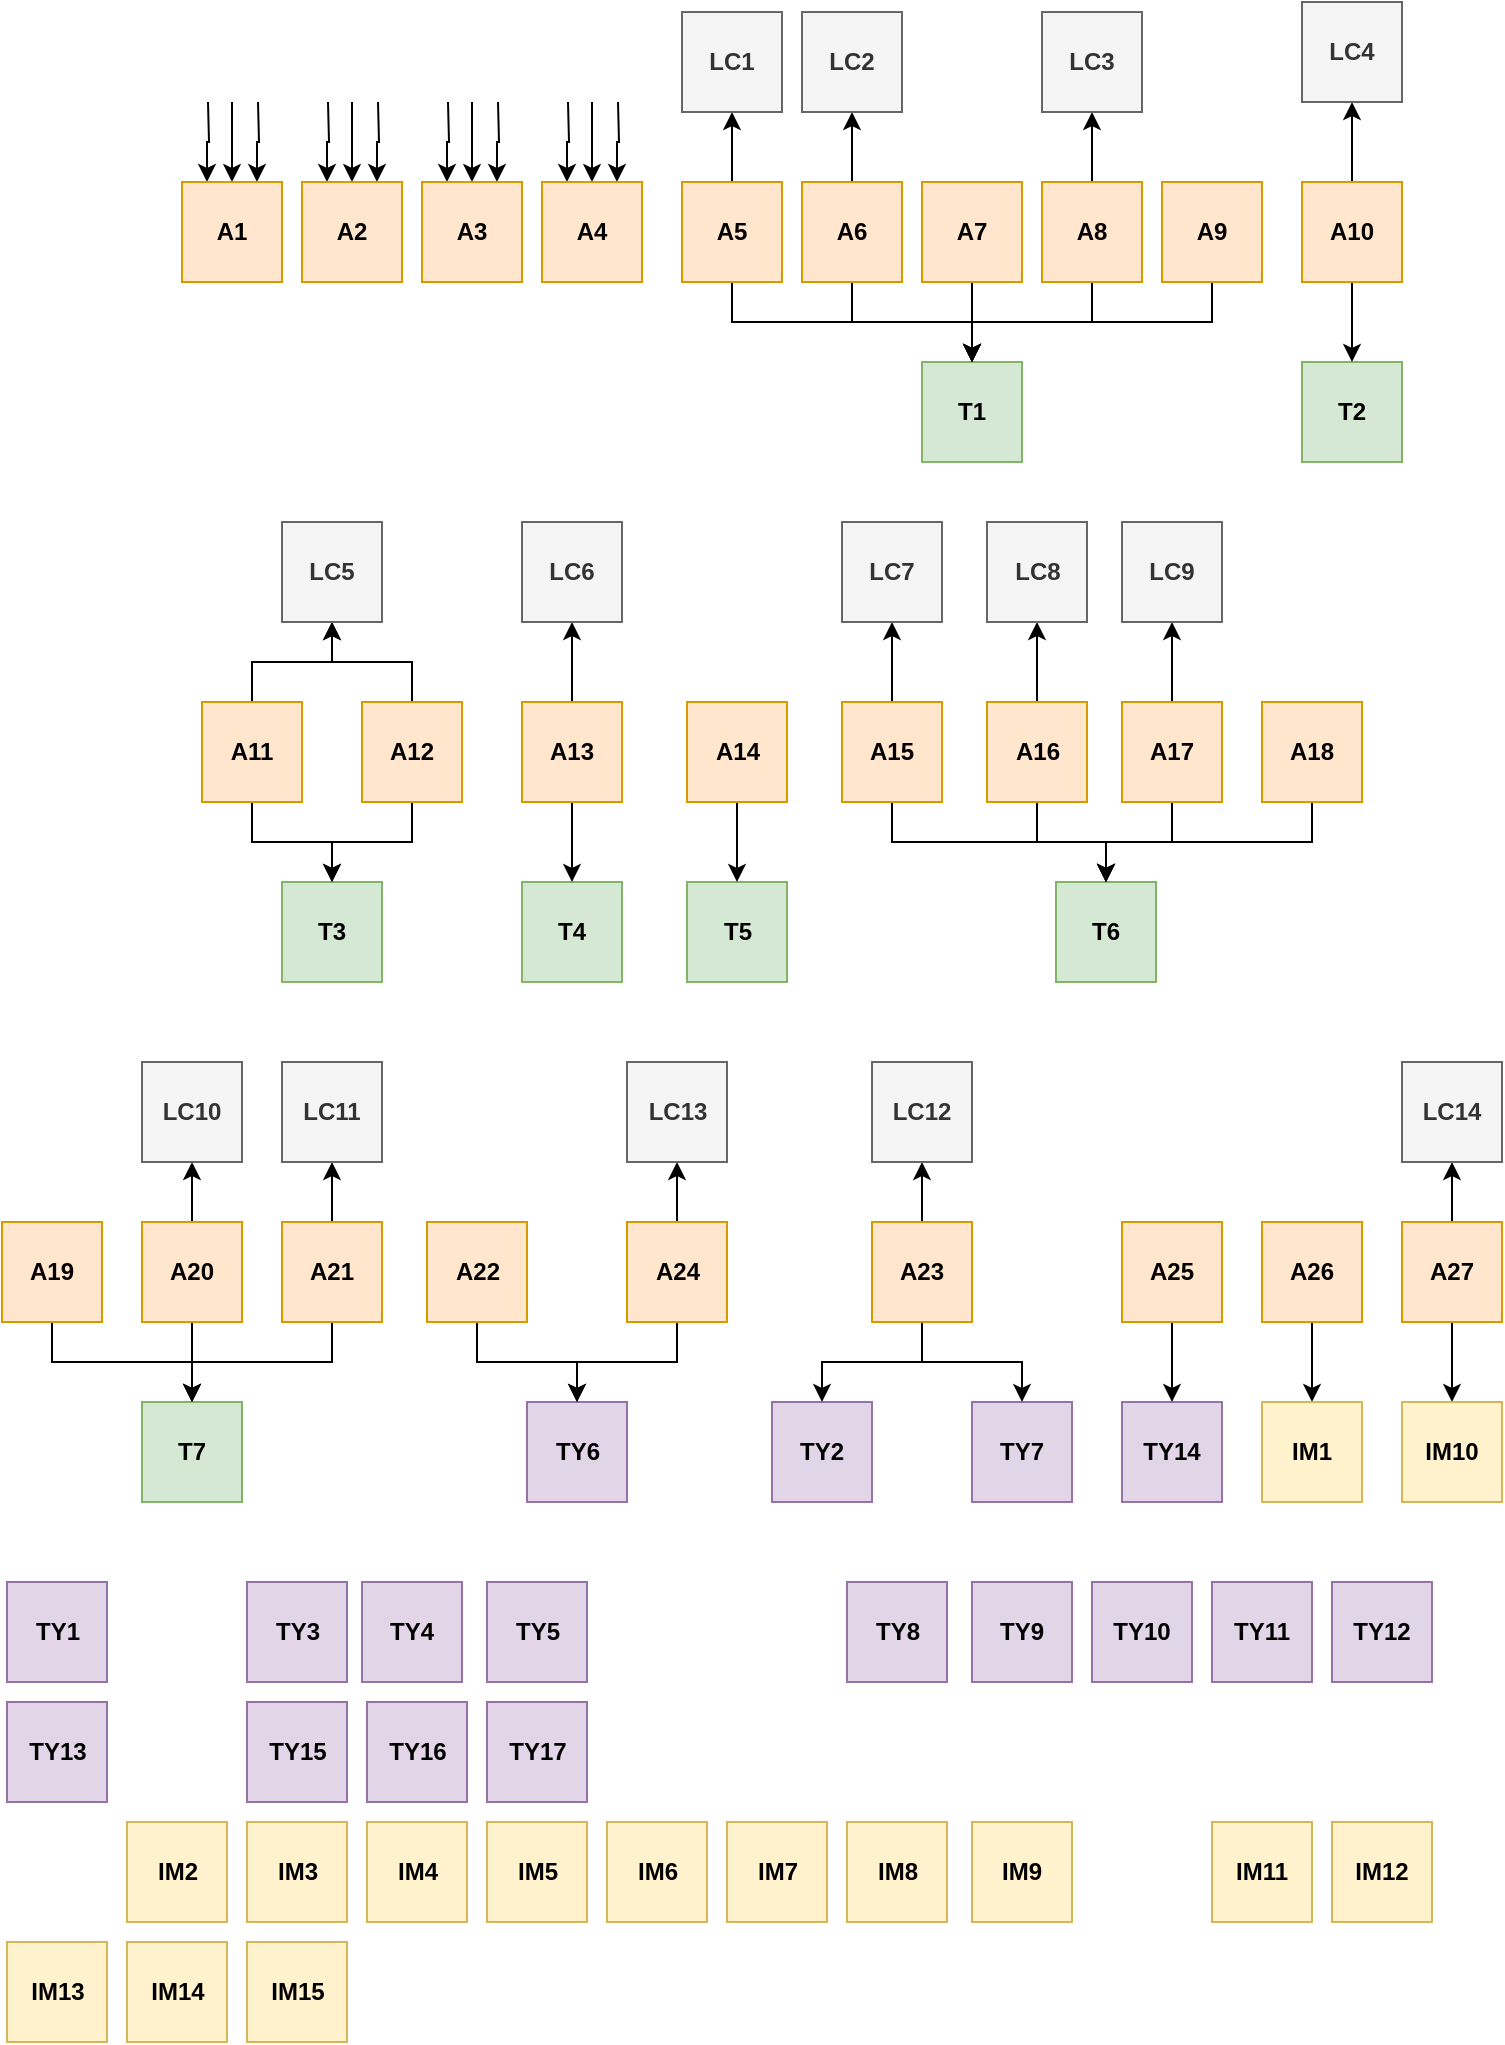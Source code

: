 <mxfile version="20.5.0" type="device"><diagram id="5urPLMQb_V5D_lJRH4lH" name="Page-1"><mxGraphModel dx="1360" dy="777" grid="1" gridSize="10" guides="1" tooltips="1" connect="1" arrows="1" fold="1" page="1" pageScale="1" pageWidth="850" pageHeight="1100" math="0" shadow="0"><root><mxCell id="0"/><mxCell id="1" parent="0"/><mxCell id="iH-Qjy_dWgZsUewNH3ee-1" value="&lt;b&gt;TY13&lt;/b&gt;" style="whiteSpace=wrap;html=1;aspect=fixed;fillColor=#e1d5e7;strokeColor=#9673a6;" parent="1" vertex="1"><mxGeometry x="32.5" y="860" width="50" height="50" as="geometry"/></mxCell><mxCell id="iH-Qjy_dWgZsUewNH3ee-2" value="&lt;b&gt;TY12&lt;/b&gt;" style="whiteSpace=wrap;html=1;aspect=fixed;fillColor=#e1d5e7;strokeColor=#9673a6;" parent="1" vertex="1"><mxGeometry x="695" y="800" width="50" height="50" as="geometry"/></mxCell><mxCell id="iH-Qjy_dWgZsUewNH3ee-3" value="&lt;b&gt;TY11&lt;/b&gt;" style="whiteSpace=wrap;html=1;aspect=fixed;fillColor=#e1d5e7;strokeColor=#9673a6;" parent="1" vertex="1"><mxGeometry x="635" y="800" width="50" height="50" as="geometry"/></mxCell><mxCell id="iH-Qjy_dWgZsUewNH3ee-4" value="&lt;b&gt;TY10&lt;/b&gt;" style="whiteSpace=wrap;html=1;aspect=fixed;fillColor=#e1d5e7;strokeColor=#9673a6;" parent="1" vertex="1"><mxGeometry x="575" y="800" width="50" height="50" as="geometry"/></mxCell><mxCell id="iH-Qjy_dWgZsUewNH3ee-5" value="&lt;b&gt;TY9&lt;/b&gt;" style="whiteSpace=wrap;html=1;aspect=fixed;fillColor=#e1d5e7;strokeColor=#9673a6;" parent="1" vertex="1"><mxGeometry x="515" y="800" width="50" height="50" as="geometry"/></mxCell><mxCell id="iH-Qjy_dWgZsUewNH3ee-6" value="&lt;b&gt;TY8&lt;/b&gt;" style="whiteSpace=wrap;html=1;aspect=fixed;fillColor=#e1d5e7;strokeColor=#9673a6;" parent="1" vertex="1"><mxGeometry x="452.5" y="800" width="50" height="50" as="geometry"/></mxCell><mxCell id="iH-Qjy_dWgZsUewNH3ee-7" value="&lt;b&gt;TY7&lt;/b&gt;" style="whiteSpace=wrap;html=1;aspect=fixed;fillColor=#e1d5e7;strokeColor=#9673a6;" parent="1" vertex="1"><mxGeometry x="515" y="710" width="50" height="50" as="geometry"/></mxCell><mxCell id="iH-Qjy_dWgZsUewNH3ee-8" value="&lt;b&gt;TY6&lt;/b&gt;" style="whiteSpace=wrap;html=1;aspect=fixed;fillColor=#e1d5e7;strokeColor=#9673a6;" parent="1" vertex="1"><mxGeometry x="292.5" y="710" width="50" height="50" as="geometry"/></mxCell><mxCell id="iH-Qjy_dWgZsUewNH3ee-9" value="&lt;b&gt;TY5&lt;/b&gt;" style="whiteSpace=wrap;html=1;aspect=fixed;fillColor=#e1d5e7;strokeColor=#9673a6;" parent="1" vertex="1"><mxGeometry x="272.5" y="800" width="50" height="50" as="geometry"/></mxCell><mxCell id="iH-Qjy_dWgZsUewNH3ee-10" value="&lt;b&gt;TY4&lt;/b&gt;" style="whiteSpace=wrap;html=1;aspect=fixed;fillColor=#e1d5e7;strokeColor=#9673a6;" parent="1" vertex="1"><mxGeometry x="210" y="800" width="50" height="50" as="geometry"/></mxCell><mxCell id="iH-Qjy_dWgZsUewNH3ee-11" value="&lt;b&gt;TY3&lt;/b&gt;" style="whiteSpace=wrap;html=1;aspect=fixed;fillColor=#e1d5e7;strokeColor=#9673a6;" parent="1" vertex="1"><mxGeometry x="152.5" y="800" width="50" height="50" as="geometry"/></mxCell><mxCell id="iH-Qjy_dWgZsUewNH3ee-12" value="&lt;b&gt;TY2&lt;/b&gt;" style="whiteSpace=wrap;html=1;aspect=fixed;fillColor=#e1d5e7;strokeColor=#9673a6;" parent="1" vertex="1"><mxGeometry x="415" y="710" width="50" height="50" as="geometry"/></mxCell><mxCell id="iH-Qjy_dWgZsUewNH3ee-13" value="&lt;b&gt;TY1&lt;/b&gt;" style="whiteSpace=wrap;html=1;aspect=fixed;fillColor=#e1d5e7;strokeColor=#9673a6;" parent="1" vertex="1"><mxGeometry x="32.5" y="800" width="50" height="50" as="geometry"/></mxCell><mxCell id="ObGAdsP4N7KiZt7P1WI1-11" value="&lt;b&gt;TY17&lt;/b&gt;" style="whiteSpace=wrap;html=1;aspect=fixed;fillColor=#e1d5e7;strokeColor=#9673a6;" vertex="1" parent="1"><mxGeometry x="272.5" y="860" width="50" height="50" as="geometry"/></mxCell><mxCell id="ObGAdsP4N7KiZt7P1WI1-12" value="&lt;b&gt;TY16&lt;/b&gt;" style="whiteSpace=wrap;html=1;aspect=fixed;fillColor=#e1d5e7;strokeColor=#9673a6;" vertex="1" parent="1"><mxGeometry x="212.5" y="860" width="50" height="50" as="geometry"/></mxCell><mxCell id="ObGAdsP4N7KiZt7P1WI1-13" value="&lt;b&gt;TY15&lt;/b&gt;" style="whiteSpace=wrap;html=1;aspect=fixed;fillColor=#e1d5e7;strokeColor=#9673a6;" vertex="1" parent="1"><mxGeometry x="152.5" y="860" width="50" height="50" as="geometry"/></mxCell><mxCell id="ObGAdsP4N7KiZt7P1WI1-14" value="&lt;b&gt;TY14&lt;/b&gt;" style="whiteSpace=wrap;html=1;aspect=fixed;fillColor=#e1d5e7;strokeColor=#9673a6;" vertex="1" parent="1"><mxGeometry x="590" y="710" width="50" height="50" as="geometry"/></mxCell><mxCell id="ObGAdsP4N7KiZt7P1WI1-15" value="T1" style="rounded=0;whiteSpace=wrap;html=1;fontStyle=1;fillColor=#d5e8d4;strokeColor=#82b366;" vertex="1" parent="1"><mxGeometry x="490" y="190" width="50" height="50" as="geometry"/></mxCell><mxCell id="ObGAdsP4N7KiZt7P1WI1-16" value="T2" style="rounded=0;whiteSpace=wrap;html=1;fontStyle=1;fillColor=#d5e8d4;strokeColor=#82b366;" vertex="1" parent="1"><mxGeometry x="680" y="190" width="50" height="50" as="geometry"/></mxCell><mxCell id="ObGAdsP4N7KiZt7P1WI1-17" value="T3" style="rounded=0;whiteSpace=wrap;html=1;fontStyle=1;fillColor=#d5e8d4;strokeColor=#82b366;" vertex="1" parent="1"><mxGeometry x="170" y="450" width="50" height="50" as="geometry"/></mxCell><mxCell id="ObGAdsP4N7KiZt7P1WI1-18" value="T4" style="rounded=0;whiteSpace=wrap;html=1;fontStyle=1;fillColor=#d5e8d4;strokeColor=#82b366;" vertex="1" parent="1"><mxGeometry x="290" y="450" width="50" height="50" as="geometry"/></mxCell><mxCell id="ObGAdsP4N7KiZt7P1WI1-19" value="T5" style="rounded=0;whiteSpace=wrap;html=1;fontStyle=1;fillColor=#d5e8d4;strokeColor=#82b366;" vertex="1" parent="1"><mxGeometry x="372.5" y="450" width="50" height="50" as="geometry"/></mxCell><mxCell id="ObGAdsP4N7KiZt7P1WI1-20" value="T7" style="rounded=0;whiteSpace=wrap;html=1;fontStyle=1;fillColor=#d5e8d4;strokeColor=#82b366;" vertex="1" parent="1"><mxGeometry x="100" y="710" width="50" height="50" as="geometry"/></mxCell><mxCell id="ObGAdsP4N7KiZt7P1WI1-21" value="T6" style="rounded=0;whiteSpace=wrap;html=1;fontStyle=1;fillColor=#d5e8d4;strokeColor=#82b366;" vertex="1" parent="1"><mxGeometry x="557" y="450" width="50" height="50" as="geometry"/></mxCell><mxCell id="ObGAdsP4N7KiZt7P1WI1-84" style="edgeStyle=orthogonalEdgeStyle;rounded=0;orthogonalLoop=1;jettySize=auto;html=1;exitX=0.25;exitY=0;exitDx=0;exitDy=0;endArrow=none;endFill=0;startArrow=classic;startFill=1;" edge="1" parent="1" source="ObGAdsP4N7KiZt7P1WI1-22"><mxGeometry relative="1" as="geometry"><mxPoint x="133" y="60" as="targetPoint"/></mxGeometry></mxCell><mxCell id="ObGAdsP4N7KiZt7P1WI1-85" style="edgeStyle=orthogonalEdgeStyle;rounded=0;orthogonalLoop=1;jettySize=auto;html=1;exitX=0.5;exitY=0;exitDx=0;exitDy=0;endArrow=none;endFill=0;startArrow=classic;startFill=1;" edge="1" parent="1" source="ObGAdsP4N7KiZt7P1WI1-22"><mxGeometry relative="1" as="geometry"><mxPoint x="145" y="60" as="targetPoint"/></mxGeometry></mxCell><mxCell id="ObGAdsP4N7KiZt7P1WI1-86" style="edgeStyle=orthogonalEdgeStyle;rounded=0;orthogonalLoop=1;jettySize=auto;html=1;exitX=0.75;exitY=0;exitDx=0;exitDy=0;endArrow=none;endFill=0;startArrow=classic;startFill=1;" edge="1" parent="1" source="ObGAdsP4N7KiZt7P1WI1-22"><mxGeometry relative="1" as="geometry"><mxPoint x="158" y="60" as="targetPoint"/></mxGeometry></mxCell><mxCell id="ObGAdsP4N7KiZt7P1WI1-22" value="A1" style="rounded=0;whiteSpace=wrap;html=1;fontStyle=1;fillColor=#ffe6cc;strokeColor=#d79b00;" vertex="1" parent="1"><mxGeometry x="120" y="100" width="50" height="50" as="geometry"/></mxCell><mxCell id="ObGAdsP4N7KiZt7P1WI1-87" style="edgeStyle=orthogonalEdgeStyle;rounded=0;orthogonalLoop=1;jettySize=auto;html=1;exitX=0.25;exitY=0;exitDx=0;exitDy=0;startArrow=classic;startFill=1;endArrow=none;endFill=0;" edge="1" parent="1" source="ObGAdsP4N7KiZt7P1WI1-23"><mxGeometry relative="1" as="geometry"><mxPoint x="193" y="60" as="targetPoint"/></mxGeometry></mxCell><mxCell id="ObGAdsP4N7KiZt7P1WI1-88" style="edgeStyle=orthogonalEdgeStyle;rounded=0;orthogonalLoop=1;jettySize=auto;html=1;exitX=0.5;exitY=0;exitDx=0;exitDy=0;startArrow=classic;startFill=1;endArrow=none;endFill=0;" edge="1" parent="1" source="ObGAdsP4N7KiZt7P1WI1-23"><mxGeometry relative="1" as="geometry"><mxPoint x="205" y="60" as="targetPoint"/></mxGeometry></mxCell><mxCell id="ObGAdsP4N7KiZt7P1WI1-89" style="edgeStyle=orthogonalEdgeStyle;rounded=0;orthogonalLoop=1;jettySize=auto;html=1;exitX=0.75;exitY=0;exitDx=0;exitDy=0;startArrow=classic;startFill=1;endArrow=none;endFill=0;" edge="1" parent="1" source="ObGAdsP4N7KiZt7P1WI1-23"><mxGeometry relative="1" as="geometry"><mxPoint x="218" y="60" as="targetPoint"/></mxGeometry></mxCell><mxCell id="ObGAdsP4N7KiZt7P1WI1-23" value="A2" style="rounded=0;whiteSpace=wrap;html=1;fontStyle=1;fillColor=#ffe6cc;strokeColor=#d79b00;" vertex="1" parent="1"><mxGeometry x="180" y="100" width="50" height="50" as="geometry"/></mxCell><mxCell id="ObGAdsP4N7KiZt7P1WI1-90" style="edgeStyle=orthogonalEdgeStyle;rounded=0;orthogonalLoop=1;jettySize=auto;html=1;exitX=0.25;exitY=0;exitDx=0;exitDy=0;startArrow=classic;startFill=1;endArrow=none;endFill=0;" edge="1" parent="1" source="ObGAdsP4N7KiZt7P1WI1-24"><mxGeometry relative="1" as="geometry"><mxPoint x="253" y="60" as="targetPoint"/></mxGeometry></mxCell><mxCell id="ObGAdsP4N7KiZt7P1WI1-91" style="edgeStyle=orthogonalEdgeStyle;rounded=0;orthogonalLoop=1;jettySize=auto;html=1;exitX=0.5;exitY=0;exitDx=0;exitDy=0;startArrow=classic;startFill=1;endArrow=none;endFill=0;" edge="1" parent="1" source="ObGAdsP4N7KiZt7P1WI1-24"><mxGeometry relative="1" as="geometry"><mxPoint x="265" y="60" as="targetPoint"/></mxGeometry></mxCell><mxCell id="ObGAdsP4N7KiZt7P1WI1-92" style="edgeStyle=orthogonalEdgeStyle;rounded=0;orthogonalLoop=1;jettySize=auto;html=1;exitX=0.75;exitY=0;exitDx=0;exitDy=0;startArrow=classic;startFill=1;endArrow=none;endFill=0;" edge="1" parent="1" source="ObGAdsP4N7KiZt7P1WI1-24"><mxGeometry relative="1" as="geometry"><mxPoint x="278" y="60" as="targetPoint"/></mxGeometry></mxCell><mxCell id="ObGAdsP4N7KiZt7P1WI1-24" value="A3" style="rounded=0;whiteSpace=wrap;html=1;fontStyle=1;fillColor=#ffe6cc;strokeColor=#d79b00;" vertex="1" parent="1"><mxGeometry x="240" y="100" width="50" height="50" as="geometry"/></mxCell><mxCell id="ObGAdsP4N7KiZt7P1WI1-93" style="edgeStyle=orthogonalEdgeStyle;rounded=0;orthogonalLoop=1;jettySize=auto;html=1;exitX=0.25;exitY=0;exitDx=0;exitDy=0;startArrow=classic;startFill=1;endArrow=none;endFill=0;" edge="1" parent="1" source="ObGAdsP4N7KiZt7P1WI1-25"><mxGeometry relative="1" as="geometry"><mxPoint x="313" y="60" as="targetPoint"/></mxGeometry></mxCell><mxCell id="ObGAdsP4N7KiZt7P1WI1-94" style="edgeStyle=orthogonalEdgeStyle;rounded=0;orthogonalLoop=1;jettySize=auto;html=1;exitX=0.5;exitY=0;exitDx=0;exitDy=0;startArrow=classic;startFill=1;endArrow=none;endFill=0;" edge="1" parent="1" source="ObGAdsP4N7KiZt7P1WI1-25"><mxGeometry relative="1" as="geometry"><mxPoint x="325" y="60" as="targetPoint"/></mxGeometry></mxCell><mxCell id="ObGAdsP4N7KiZt7P1WI1-95" style="edgeStyle=orthogonalEdgeStyle;rounded=0;orthogonalLoop=1;jettySize=auto;html=1;exitX=0.75;exitY=0;exitDx=0;exitDy=0;startArrow=classic;startFill=1;endArrow=none;endFill=0;" edge="1" parent="1" source="ObGAdsP4N7KiZt7P1WI1-25"><mxGeometry relative="1" as="geometry"><mxPoint x="338" y="60" as="targetPoint"/></mxGeometry></mxCell><mxCell id="ObGAdsP4N7KiZt7P1WI1-25" value="A4" style="rounded=0;whiteSpace=wrap;html=1;fontStyle=1;fillColor=#ffe6cc;strokeColor=#d79b00;" vertex="1" parent="1"><mxGeometry x="300" y="100" width="50" height="50" as="geometry"/></mxCell><mxCell id="ObGAdsP4N7KiZt7P1WI1-96" style="edgeStyle=orthogonalEdgeStyle;rounded=0;orthogonalLoop=1;jettySize=auto;html=1;exitX=0.5;exitY=0;exitDx=0;exitDy=0;entryX=0.5;entryY=1;entryDx=0;entryDy=0;startArrow=none;startFill=0;endArrow=classic;endFill=1;" edge="1" parent="1" source="ObGAdsP4N7KiZt7P1WI1-26" target="ObGAdsP4N7KiZt7P1WI1-51"><mxGeometry relative="1" as="geometry"/></mxCell><mxCell id="ObGAdsP4N7KiZt7P1WI1-97" style="edgeStyle=orthogonalEdgeStyle;rounded=0;orthogonalLoop=1;jettySize=auto;html=1;exitX=0.5;exitY=1;exitDx=0;exitDy=0;entryX=0.5;entryY=0;entryDx=0;entryDy=0;startArrow=none;startFill=0;endArrow=classic;endFill=1;" edge="1" parent="1" source="ObGAdsP4N7KiZt7P1WI1-26" target="ObGAdsP4N7KiZt7P1WI1-15"><mxGeometry relative="1" as="geometry"/></mxCell><mxCell id="ObGAdsP4N7KiZt7P1WI1-26" value="A5" style="rounded=0;whiteSpace=wrap;html=1;fontStyle=1;fillColor=#ffe6cc;strokeColor=#d79b00;" vertex="1" parent="1"><mxGeometry x="370" y="100" width="50" height="50" as="geometry"/></mxCell><mxCell id="ObGAdsP4N7KiZt7P1WI1-98" style="edgeStyle=orthogonalEdgeStyle;rounded=0;orthogonalLoop=1;jettySize=auto;html=1;exitX=0.5;exitY=1;exitDx=0;exitDy=0;entryX=0.5;entryY=0;entryDx=0;entryDy=0;startArrow=none;startFill=0;endArrow=classic;endFill=1;" edge="1" parent="1" source="ObGAdsP4N7KiZt7P1WI1-27" target="ObGAdsP4N7KiZt7P1WI1-15"><mxGeometry relative="1" as="geometry"/></mxCell><mxCell id="ObGAdsP4N7KiZt7P1WI1-99" style="edgeStyle=orthogonalEdgeStyle;rounded=0;orthogonalLoop=1;jettySize=auto;html=1;exitX=0.5;exitY=0;exitDx=0;exitDy=0;entryX=0.5;entryY=1;entryDx=0;entryDy=0;startArrow=none;startFill=0;endArrow=classic;endFill=1;" edge="1" parent="1" source="ObGAdsP4N7KiZt7P1WI1-27" target="ObGAdsP4N7KiZt7P1WI1-52"><mxGeometry relative="1" as="geometry"/></mxCell><mxCell id="ObGAdsP4N7KiZt7P1WI1-27" value="A6" style="rounded=0;whiteSpace=wrap;html=1;fontStyle=1;fillColor=#ffe6cc;strokeColor=#d79b00;" vertex="1" parent="1"><mxGeometry x="430" y="100" width="50" height="50" as="geometry"/></mxCell><mxCell id="ObGAdsP4N7KiZt7P1WI1-100" style="edgeStyle=orthogonalEdgeStyle;rounded=0;orthogonalLoop=1;jettySize=auto;html=1;exitX=0.5;exitY=1;exitDx=0;exitDy=0;entryX=0.5;entryY=0;entryDx=0;entryDy=0;startArrow=none;startFill=0;endArrow=classic;endFill=1;" edge="1" parent="1" source="ObGAdsP4N7KiZt7P1WI1-28" target="ObGAdsP4N7KiZt7P1WI1-15"><mxGeometry relative="1" as="geometry"/></mxCell><mxCell id="ObGAdsP4N7KiZt7P1WI1-28" value="A7" style="rounded=0;whiteSpace=wrap;html=1;fontStyle=1;fillColor=#ffe6cc;strokeColor=#d79b00;" vertex="1" parent="1"><mxGeometry x="490" y="100" width="50" height="50" as="geometry"/></mxCell><mxCell id="ObGAdsP4N7KiZt7P1WI1-101" style="edgeStyle=orthogonalEdgeStyle;rounded=0;orthogonalLoop=1;jettySize=auto;html=1;exitX=0.5;exitY=1;exitDx=0;exitDy=0;entryX=0.5;entryY=0;entryDx=0;entryDy=0;startArrow=none;startFill=0;endArrow=classic;endFill=1;" edge="1" parent="1" source="ObGAdsP4N7KiZt7P1WI1-29" target="ObGAdsP4N7KiZt7P1WI1-15"><mxGeometry relative="1" as="geometry"/></mxCell><mxCell id="ObGAdsP4N7KiZt7P1WI1-102" value="" style="edgeStyle=orthogonalEdgeStyle;rounded=0;orthogonalLoop=1;jettySize=auto;html=1;startArrow=none;startFill=0;endArrow=classic;endFill=1;" edge="1" parent="1" source="ObGAdsP4N7KiZt7P1WI1-29" target="ObGAdsP4N7KiZt7P1WI1-53"><mxGeometry relative="1" as="geometry"/></mxCell><mxCell id="ObGAdsP4N7KiZt7P1WI1-29" value="A8" style="rounded=0;whiteSpace=wrap;html=1;fontStyle=1;fillColor=#ffe6cc;strokeColor=#d79b00;" vertex="1" parent="1"><mxGeometry x="550" y="100" width="50" height="50" as="geometry"/></mxCell><mxCell id="ObGAdsP4N7KiZt7P1WI1-103" style="edgeStyle=orthogonalEdgeStyle;rounded=0;orthogonalLoop=1;jettySize=auto;html=1;exitX=0.5;exitY=1;exitDx=0;exitDy=0;entryX=0.5;entryY=0;entryDx=0;entryDy=0;startArrow=none;startFill=0;endArrow=classic;endFill=1;" edge="1" parent="1" source="ObGAdsP4N7KiZt7P1WI1-30" target="ObGAdsP4N7KiZt7P1WI1-15"><mxGeometry relative="1" as="geometry"/></mxCell><mxCell id="ObGAdsP4N7KiZt7P1WI1-30" value="A9" style="rounded=0;whiteSpace=wrap;html=1;fontStyle=1;fillColor=#ffe6cc;strokeColor=#d79b00;" vertex="1" parent="1"><mxGeometry x="610" y="100" width="50" height="50" as="geometry"/></mxCell><mxCell id="ObGAdsP4N7KiZt7P1WI1-104" value="" style="edgeStyle=orthogonalEdgeStyle;rounded=0;orthogonalLoop=1;jettySize=auto;html=1;startArrow=none;startFill=0;endArrow=classic;endFill=1;" edge="1" parent="1" source="ObGAdsP4N7KiZt7P1WI1-31" target="ObGAdsP4N7KiZt7P1WI1-16"><mxGeometry relative="1" as="geometry"/></mxCell><mxCell id="ObGAdsP4N7KiZt7P1WI1-105" value="" style="edgeStyle=orthogonalEdgeStyle;rounded=0;orthogonalLoop=1;jettySize=auto;html=1;startArrow=none;startFill=0;endArrow=classic;endFill=1;" edge="1" parent="1" source="ObGAdsP4N7KiZt7P1WI1-31" target="ObGAdsP4N7KiZt7P1WI1-54"><mxGeometry relative="1" as="geometry"/></mxCell><mxCell id="ObGAdsP4N7KiZt7P1WI1-31" value="A10" style="rounded=0;whiteSpace=wrap;html=1;fontStyle=1;fillColor=#ffe6cc;strokeColor=#d79b00;" vertex="1" parent="1"><mxGeometry x="680" y="100" width="50" height="50" as="geometry"/></mxCell><mxCell id="ObGAdsP4N7KiZt7P1WI1-106" value="" style="edgeStyle=orthogonalEdgeStyle;rounded=0;orthogonalLoop=1;jettySize=auto;html=1;startArrow=none;startFill=0;endArrow=classic;endFill=1;" edge="1" parent="1" source="ObGAdsP4N7KiZt7P1WI1-32" target="ObGAdsP4N7KiZt7P1WI1-55"><mxGeometry relative="1" as="geometry"/></mxCell><mxCell id="ObGAdsP4N7KiZt7P1WI1-107" value="" style="edgeStyle=orthogonalEdgeStyle;rounded=0;orthogonalLoop=1;jettySize=auto;html=1;startArrow=none;startFill=0;endArrow=classic;endFill=1;" edge="1" parent="1" source="ObGAdsP4N7KiZt7P1WI1-32" target="ObGAdsP4N7KiZt7P1WI1-17"><mxGeometry relative="1" as="geometry"/></mxCell><mxCell id="ObGAdsP4N7KiZt7P1WI1-32" value="A11" style="rounded=0;whiteSpace=wrap;html=1;fontStyle=1;fillColor=#ffe6cc;strokeColor=#d79b00;" vertex="1" parent="1"><mxGeometry x="130" y="360" width="50" height="50" as="geometry"/></mxCell><mxCell id="ObGAdsP4N7KiZt7P1WI1-108" value="" style="edgeStyle=orthogonalEdgeStyle;rounded=0;orthogonalLoop=1;jettySize=auto;html=1;startArrow=none;startFill=0;endArrow=classic;endFill=1;" edge="1" parent="1" source="ObGAdsP4N7KiZt7P1WI1-33" target="ObGAdsP4N7KiZt7P1WI1-55"><mxGeometry relative="1" as="geometry"/></mxCell><mxCell id="ObGAdsP4N7KiZt7P1WI1-109" value="" style="edgeStyle=orthogonalEdgeStyle;rounded=0;orthogonalLoop=1;jettySize=auto;html=1;startArrow=none;startFill=0;endArrow=classic;endFill=1;" edge="1" parent="1" source="ObGAdsP4N7KiZt7P1WI1-33" target="ObGAdsP4N7KiZt7P1WI1-17"><mxGeometry relative="1" as="geometry"/></mxCell><mxCell id="ObGAdsP4N7KiZt7P1WI1-33" value="A12" style="rounded=0;whiteSpace=wrap;html=1;fontStyle=1;fillColor=#ffe6cc;strokeColor=#d79b00;" vertex="1" parent="1"><mxGeometry x="210" y="360" width="50" height="50" as="geometry"/></mxCell><mxCell id="ObGAdsP4N7KiZt7P1WI1-110" value="" style="edgeStyle=orthogonalEdgeStyle;rounded=0;orthogonalLoop=1;jettySize=auto;html=1;startArrow=none;startFill=0;endArrow=classic;endFill=1;" edge="1" parent="1" source="ObGAdsP4N7KiZt7P1WI1-34" target="ObGAdsP4N7KiZt7P1WI1-56"><mxGeometry relative="1" as="geometry"/></mxCell><mxCell id="ObGAdsP4N7KiZt7P1WI1-111" value="" style="edgeStyle=orthogonalEdgeStyle;rounded=0;orthogonalLoop=1;jettySize=auto;html=1;startArrow=none;startFill=0;endArrow=classic;endFill=1;" edge="1" parent="1" source="ObGAdsP4N7KiZt7P1WI1-34" target="ObGAdsP4N7KiZt7P1WI1-18"><mxGeometry relative="1" as="geometry"/></mxCell><mxCell id="ObGAdsP4N7KiZt7P1WI1-34" value="A13" style="rounded=0;whiteSpace=wrap;html=1;fontStyle=1;fillColor=#ffe6cc;strokeColor=#d79b00;" vertex="1" parent="1"><mxGeometry x="290" y="360" width="50" height="50" as="geometry"/></mxCell><mxCell id="ObGAdsP4N7KiZt7P1WI1-112" value="" style="edgeStyle=orthogonalEdgeStyle;rounded=0;orthogonalLoop=1;jettySize=auto;html=1;startArrow=none;startFill=0;endArrow=classic;endFill=1;" edge="1" parent="1" source="ObGAdsP4N7KiZt7P1WI1-35" target="ObGAdsP4N7KiZt7P1WI1-19"><mxGeometry relative="1" as="geometry"/></mxCell><mxCell id="ObGAdsP4N7KiZt7P1WI1-35" value="A14" style="rounded=0;whiteSpace=wrap;html=1;fontStyle=1;fillColor=#ffe6cc;strokeColor=#d79b00;" vertex="1" parent="1"><mxGeometry x="372.5" y="360" width="50" height="50" as="geometry"/></mxCell><mxCell id="ObGAdsP4N7KiZt7P1WI1-113" value="" style="edgeStyle=orthogonalEdgeStyle;rounded=0;orthogonalLoop=1;jettySize=auto;html=1;startArrow=none;startFill=0;endArrow=classic;endFill=1;" edge="1" parent="1" source="ObGAdsP4N7KiZt7P1WI1-36" target="ObGAdsP4N7KiZt7P1WI1-57"><mxGeometry relative="1" as="geometry"/></mxCell><mxCell id="ObGAdsP4N7KiZt7P1WI1-114" value="" style="edgeStyle=orthogonalEdgeStyle;rounded=0;orthogonalLoop=1;jettySize=auto;html=1;startArrow=none;startFill=0;endArrow=classic;endFill=1;exitX=0.5;exitY=1;exitDx=0;exitDy=0;" edge="1" parent="1" source="ObGAdsP4N7KiZt7P1WI1-36" target="ObGAdsP4N7KiZt7P1WI1-21"><mxGeometry relative="1" as="geometry"/></mxCell><mxCell id="ObGAdsP4N7KiZt7P1WI1-36" value="A15" style="rounded=0;whiteSpace=wrap;html=1;fontStyle=1;fillColor=#ffe6cc;strokeColor=#d79b00;" vertex="1" parent="1"><mxGeometry x="450" y="360" width="50" height="50" as="geometry"/></mxCell><mxCell id="ObGAdsP4N7KiZt7P1WI1-115" value="" style="edgeStyle=orthogonalEdgeStyle;rounded=0;orthogonalLoop=1;jettySize=auto;html=1;startArrow=none;startFill=0;endArrow=classic;endFill=1;" edge="1" parent="1" source="ObGAdsP4N7KiZt7P1WI1-37" target="ObGAdsP4N7KiZt7P1WI1-58"><mxGeometry relative="1" as="geometry"/></mxCell><mxCell id="ObGAdsP4N7KiZt7P1WI1-118" value="" style="edgeStyle=orthogonalEdgeStyle;rounded=0;orthogonalLoop=1;jettySize=auto;html=1;startArrow=none;startFill=0;endArrow=classic;endFill=1;" edge="1" parent="1" source="ObGAdsP4N7KiZt7P1WI1-37" target="ObGAdsP4N7KiZt7P1WI1-21"><mxGeometry relative="1" as="geometry"/></mxCell><mxCell id="ObGAdsP4N7KiZt7P1WI1-37" value="A16" style="rounded=0;whiteSpace=wrap;html=1;fontStyle=1;fillColor=#ffe6cc;strokeColor=#d79b00;" vertex="1" parent="1"><mxGeometry x="522.5" y="360" width="50" height="50" as="geometry"/></mxCell><mxCell id="ObGAdsP4N7KiZt7P1WI1-116" value="" style="edgeStyle=orthogonalEdgeStyle;rounded=0;orthogonalLoop=1;jettySize=auto;html=1;startArrow=none;startFill=0;endArrow=classic;endFill=1;" edge="1" parent="1" source="ObGAdsP4N7KiZt7P1WI1-38" target="ObGAdsP4N7KiZt7P1WI1-59"><mxGeometry relative="1" as="geometry"/></mxCell><mxCell id="ObGAdsP4N7KiZt7P1WI1-117" value="" style="edgeStyle=orthogonalEdgeStyle;rounded=0;orthogonalLoop=1;jettySize=auto;html=1;startArrow=none;startFill=0;endArrow=classic;endFill=1;entryX=0.5;entryY=0;entryDx=0;entryDy=0;exitX=0.5;exitY=1;exitDx=0;exitDy=0;" edge="1" parent="1" source="ObGAdsP4N7KiZt7P1WI1-38" target="ObGAdsP4N7KiZt7P1WI1-21"><mxGeometry relative="1" as="geometry"/></mxCell><mxCell id="ObGAdsP4N7KiZt7P1WI1-38" value="A17" style="rounded=0;whiteSpace=wrap;html=1;fontStyle=1;fillColor=#ffe6cc;strokeColor=#d79b00;" vertex="1" parent="1"><mxGeometry x="590" y="360" width="50" height="50" as="geometry"/></mxCell><mxCell id="ObGAdsP4N7KiZt7P1WI1-119" style="edgeStyle=orthogonalEdgeStyle;rounded=0;orthogonalLoop=1;jettySize=auto;html=1;exitX=0.5;exitY=1;exitDx=0;exitDy=0;entryX=0.5;entryY=0;entryDx=0;entryDy=0;startArrow=none;startFill=0;endArrow=classic;endFill=1;" edge="1" parent="1" source="ObGAdsP4N7KiZt7P1WI1-39" target="ObGAdsP4N7KiZt7P1WI1-21"><mxGeometry relative="1" as="geometry"/></mxCell><mxCell id="ObGAdsP4N7KiZt7P1WI1-39" value="A18" style="rounded=0;whiteSpace=wrap;html=1;fontStyle=1;fillColor=#ffe6cc;strokeColor=#d79b00;" vertex="1" parent="1"><mxGeometry x="660" y="360" width="50" height="50" as="geometry"/></mxCell><mxCell id="ObGAdsP4N7KiZt7P1WI1-120" value="" style="edgeStyle=orthogonalEdgeStyle;rounded=0;orthogonalLoop=1;jettySize=auto;html=1;startArrow=none;startFill=0;endArrow=classic;endFill=1;exitX=0.5;exitY=1;exitDx=0;exitDy=0;" edge="1" parent="1" source="ObGAdsP4N7KiZt7P1WI1-40" target="ObGAdsP4N7KiZt7P1WI1-20"><mxGeometry relative="1" as="geometry"/></mxCell><mxCell id="ObGAdsP4N7KiZt7P1WI1-40" value="A19" style="rounded=0;whiteSpace=wrap;html=1;fontStyle=1;fillColor=#ffe6cc;strokeColor=#d79b00;" vertex="1" parent="1"><mxGeometry x="30" y="620" width="50" height="50" as="geometry"/></mxCell><mxCell id="ObGAdsP4N7KiZt7P1WI1-121" style="edgeStyle=orthogonalEdgeStyle;rounded=0;orthogonalLoop=1;jettySize=auto;html=1;exitX=0.5;exitY=1;exitDx=0;exitDy=0;entryX=0.5;entryY=0;entryDx=0;entryDy=0;startArrow=none;startFill=0;endArrow=classic;endFill=1;" edge="1" parent="1" source="ObGAdsP4N7KiZt7P1WI1-41" target="ObGAdsP4N7KiZt7P1WI1-20"><mxGeometry relative="1" as="geometry"/></mxCell><mxCell id="ObGAdsP4N7KiZt7P1WI1-122" value="" style="edgeStyle=orthogonalEdgeStyle;rounded=0;orthogonalLoop=1;jettySize=auto;html=1;startArrow=none;startFill=0;endArrow=classic;endFill=1;" edge="1" parent="1" source="ObGAdsP4N7KiZt7P1WI1-41" target="ObGAdsP4N7KiZt7P1WI1-60"><mxGeometry relative="1" as="geometry"/></mxCell><mxCell id="ObGAdsP4N7KiZt7P1WI1-41" value="A20" style="rounded=0;whiteSpace=wrap;html=1;fontStyle=1;fillColor=#ffe6cc;strokeColor=#d79b00;" vertex="1" parent="1"><mxGeometry x="100" y="620" width="50" height="50" as="geometry"/></mxCell><mxCell id="ObGAdsP4N7KiZt7P1WI1-123" value="" style="edgeStyle=orthogonalEdgeStyle;rounded=0;orthogonalLoop=1;jettySize=auto;html=1;startArrow=none;startFill=0;endArrow=classic;endFill=1;" edge="1" parent="1" source="ObGAdsP4N7KiZt7P1WI1-42" target="ObGAdsP4N7KiZt7P1WI1-61"><mxGeometry relative="1" as="geometry"/></mxCell><mxCell id="ObGAdsP4N7KiZt7P1WI1-124" style="edgeStyle=orthogonalEdgeStyle;rounded=0;orthogonalLoop=1;jettySize=auto;html=1;exitX=0.5;exitY=1;exitDx=0;exitDy=0;entryX=0.5;entryY=0;entryDx=0;entryDy=0;startArrow=none;startFill=0;endArrow=classic;endFill=1;" edge="1" parent="1" source="ObGAdsP4N7KiZt7P1WI1-42" target="ObGAdsP4N7KiZt7P1WI1-20"><mxGeometry relative="1" as="geometry"/></mxCell><mxCell id="ObGAdsP4N7KiZt7P1WI1-42" value="A21" style="rounded=0;whiteSpace=wrap;html=1;fontStyle=1;fillColor=#ffe6cc;strokeColor=#d79b00;" vertex="1" parent="1"><mxGeometry x="170" y="620" width="50" height="50" as="geometry"/></mxCell><mxCell id="ObGAdsP4N7KiZt7P1WI1-125" value="" style="edgeStyle=orthogonalEdgeStyle;rounded=0;orthogonalLoop=1;jettySize=auto;html=1;startArrow=none;startFill=0;endArrow=classic;endFill=1;" edge="1" parent="1" source="ObGAdsP4N7KiZt7P1WI1-43" target="iH-Qjy_dWgZsUewNH3ee-8"><mxGeometry relative="1" as="geometry"/></mxCell><mxCell id="ObGAdsP4N7KiZt7P1WI1-43" value="A22" style="rounded=0;whiteSpace=wrap;html=1;fontStyle=1;fillColor=#ffe6cc;strokeColor=#d79b00;" vertex="1" parent="1"><mxGeometry x="242.5" y="620" width="50" height="50" as="geometry"/></mxCell><mxCell id="ObGAdsP4N7KiZt7P1WI1-126" value="" style="edgeStyle=orthogonalEdgeStyle;rounded=0;orthogonalLoop=1;jettySize=auto;html=1;startArrow=none;startFill=0;endArrow=classic;endFill=1;entryX=0.5;entryY=0;entryDx=0;entryDy=0;" edge="1" parent="1" source="ObGAdsP4N7KiZt7P1WI1-44" target="iH-Qjy_dWgZsUewNH3ee-7"><mxGeometry relative="1" as="geometry"/></mxCell><mxCell id="ObGAdsP4N7KiZt7P1WI1-127" style="edgeStyle=orthogonalEdgeStyle;rounded=0;orthogonalLoop=1;jettySize=auto;html=1;exitX=0.5;exitY=1;exitDx=0;exitDy=0;entryX=0.5;entryY=0;entryDx=0;entryDy=0;startArrow=none;startFill=0;endArrow=classic;endFill=1;" edge="1" parent="1" source="ObGAdsP4N7KiZt7P1WI1-44" target="iH-Qjy_dWgZsUewNH3ee-12"><mxGeometry relative="1" as="geometry"/></mxCell><mxCell id="ObGAdsP4N7KiZt7P1WI1-128" value="" style="edgeStyle=orthogonalEdgeStyle;rounded=0;orthogonalLoop=1;jettySize=auto;html=1;startArrow=none;startFill=0;endArrow=classic;endFill=1;" edge="1" parent="1" source="ObGAdsP4N7KiZt7P1WI1-44" target="ObGAdsP4N7KiZt7P1WI1-62"><mxGeometry relative="1" as="geometry"/></mxCell><mxCell id="ObGAdsP4N7KiZt7P1WI1-44" value="A23" style="rounded=0;whiteSpace=wrap;html=1;fontStyle=1;fillColor=#ffe6cc;strokeColor=#d79b00;" vertex="1" parent="1"><mxGeometry x="465" y="620" width="50" height="50" as="geometry"/></mxCell><mxCell id="ObGAdsP4N7KiZt7P1WI1-129" style="edgeStyle=orthogonalEdgeStyle;rounded=0;orthogonalLoop=1;jettySize=auto;html=1;exitX=0.5;exitY=1;exitDx=0;exitDy=0;entryX=0.5;entryY=0;entryDx=0;entryDy=0;startArrow=none;startFill=0;endArrow=classic;endFill=1;" edge="1" parent="1" source="ObGAdsP4N7KiZt7P1WI1-45" target="iH-Qjy_dWgZsUewNH3ee-8"><mxGeometry relative="1" as="geometry"/></mxCell><mxCell id="ObGAdsP4N7KiZt7P1WI1-130" value="" style="edgeStyle=orthogonalEdgeStyle;rounded=0;orthogonalLoop=1;jettySize=auto;html=1;startArrow=none;startFill=0;endArrow=classic;endFill=1;" edge="1" parent="1" source="ObGAdsP4N7KiZt7P1WI1-45" target="ObGAdsP4N7KiZt7P1WI1-63"><mxGeometry relative="1" as="geometry"/></mxCell><mxCell id="ObGAdsP4N7KiZt7P1WI1-45" value="A24" style="rounded=0;whiteSpace=wrap;html=1;fontStyle=1;fillColor=#ffe6cc;strokeColor=#d79b00;" vertex="1" parent="1"><mxGeometry x="342.5" y="620" width="50" height="50" as="geometry"/></mxCell><mxCell id="ObGAdsP4N7KiZt7P1WI1-131" value="" style="edgeStyle=orthogonalEdgeStyle;rounded=0;orthogonalLoop=1;jettySize=auto;html=1;startArrow=none;startFill=0;endArrow=classic;endFill=1;" edge="1" parent="1" source="ObGAdsP4N7KiZt7P1WI1-46" target="ObGAdsP4N7KiZt7P1WI1-14"><mxGeometry relative="1" as="geometry"/></mxCell><mxCell id="ObGAdsP4N7KiZt7P1WI1-46" value="A25" style="rounded=0;whiteSpace=wrap;html=1;fontStyle=1;fillColor=#ffe6cc;strokeColor=#d79b00;" vertex="1" parent="1"><mxGeometry x="590" y="620" width="50" height="50" as="geometry"/></mxCell><mxCell id="ObGAdsP4N7KiZt7P1WI1-132" value="" style="edgeStyle=orthogonalEdgeStyle;rounded=0;orthogonalLoop=1;jettySize=auto;html=1;startArrow=none;startFill=0;endArrow=classic;endFill=1;" edge="1" parent="1" source="ObGAdsP4N7KiZt7P1WI1-47" target="ObGAdsP4N7KiZt7P1WI1-66"><mxGeometry relative="1" as="geometry"/></mxCell><mxCell id="ObGAdsP4N7KiZt7P1WI1-47" value="A26" style="rounded=0;whiteSpace=wrap;html=1;fontStyle=1;fillColor=#ffe6cc;strokeColor=#d79b00;" vertex="1" parent="1"><mxGeometry x="660" y="620" width="50" height="50" as="geometry"/></mxCell><mxCell id="ObGAdsP4N7KiZt7P1WI1-133" value="" style="edgeStyle=orthogonalEdgeStyle;rounded=0;orthogonalLoop=1;jettySize=auto;html=1;startArrow=none;startFill=0;endArrow=classic;endFill=1;" edge="1" parent="1" source="ObGAdsP4N7KiZt7P1WI1-48" target="ObGAdsP4N7KiZt7P1WI1-64"><mxGeometry relative="1" as="geometry"/></mxCell><mxCell id="ObGAdsP4N7KiZt7P1WI1-134" value="" style="edgeStyle=orthogonalEdgeStyle;rounded=0;orthogonalLoop=1;jettySize=auto;html=1;startArrow=none;startFill=0;endArrow=classic;endFill=1;" edge="1" parent="1" source="ObGAdsP4N7KiZt7P1WI1-48" target="ObGAdsP4N7KiZt7P1WI1-74"><mxGeometry relative="1" as="geometry"/></mxCell><mxCell id="ObGAdsP4N7KiZt7P1WI1-48" value="A27" style="rounded=0;whiteSpace=wrap;html=1;fontStyle=1;fillColor=#ffe6cc;strokeColor=#d79b00;" vertex="1" parent="1"><mxGeometry x="730" y="620" width="50" height="50" as="geometry"/></mxCell><mxCell id="ObGAdsP4N7KiZt7P1WI1-51" value="LC1" style="rounded=0;whiteSpace=wrap;html=1;fontStyle=1;fillColor=#f5f5f5;strokeColor=#666666;fontColor=#333333;" vertex="1" parent="1"><mxGeometry x="370" y="15" width="50" height="50" as="geometry"/></mxCell><mxCell id="ObGAdsP4N7KiZt7P1WI1-52" value="LC2" style="rounded=0;whiteSpace=wrap;html=1;fontStyle=1;fillColor=#f5f5f5;strokeColor=#666666;fontColor=#333333;" vertex="1" parent="1"><mxGeometry x="430" y="15" width="50" height="50" as="geometry"/></mxCell><mxCell id="ObGAdsP4N7KiZt7P1WI1-53" value="LC3" style="rounded=0;whiteSpace=wrap;html=1;fontStyle=1;fillColor=#f5f5f5;strokeColor=#666666;fontColor=#333333;" vertex="1" parent="1"><mxGeometry x="550" y="15" width="50" height="50" as="geometry"/></mxCell><mxCell id="ObGAdsP4N7KiZt7P1WI1-54" value="LC4" style="rounded=0;whiteSpace=wrap;html=1;fontStyle=1;fillColor=#f5f5f5;strokeColor=#666666;fontColor=#333333;" vertex="1" parent="1"><mxGeometry x="680" y="10" width="50" height="50" as="geometry"/></mxCell><mxCell id="ObGAdsP4N7KiZt7P1WI1-55" value="LC5" style="rounded=0;whiteSpace=wrap;html=1;fontStyle=1;fillColor=#f5f5f5;strokeColor=#666666;fontColor=#333333;" vertex="1" parent="1"><mxGeometry x="170" y="270" width="50" height="50" as="geometry"/></mxCell><mxCell id="ObGAdsP4N7KiZt7P1WI1-56" value="LC6" style="rounded=0;whiteSpace=wrap;html=1;fontStyle=1;fillColor=#f5f5f5;strokeColor=#666666;fontColor=#333333;" vertex="1" parent="1"><mxGeometry x="290" y="270" width="50" height="50" as="geometry"/></mxCell><mxCell id="ObGAdsP4N7KiZt7P1WI1-57" value="LC7" style="rounded=0;whiteSpace=wrap;html=1;fontStyle=1;fillColor=#f5f5f5;strokeColor=#666666;fontColor=#333333;" vertex="1" parent="1"><mxGeometry x="450" y="270" width="50" height="50" as="geometry"/></mxCell><mxCell id="ObGAdsP4N7KiZt7P1WI1-58" value="LC8" style="rounded=0;whiteSpace=wrap;html=1;fontStyle=1;fillColor=#f5f5f5;strokeColor=#666666;fontColor=#333333;" vertex="1" parent="1"><mxGeometry x="522.5" y="270" width="50" height="50" as="geometry"/></mxCell><mxCell id="ObGAdsP4N7KiZt7P1WI1-59" value="LC9" style="rounded=0;whiteSpace=wrap;html=1;fontStyle=1;fillColor=#f5f5f5;strokeColor=#666666;fontColor=#333333;" vertex="1" parent="1"><mxGeometry x="590" y="270" width="50" height="50" as="geometry"/></mxCell><mxCell id="ObGAdsP4N7KiZt7P1WI1-60" value="LC10" style="rounded=0;whiteSpace=wrap;html=1;fontStyle=1;fillColor=#f5f5f5;strokeColor=#666666;fontColor=#333333;" vertex="1" parent="1"><mxGeometry x="100" y="540" width="50" height="50" as="geometry"/></mxCell><mxCell id="ObGAdsP4N7KiZt7P1WI1-61" value="LC11" style="rounded=0;whiteSpace=wrap;html=1;fontStyle=1;fillColor=#f5f5f5;strokeColor=#666666;fontColor=#333333;" vertex="1" parent="1"><mxGeometry x="170" y="540" width="50" height="50" as="geometry"/></mxCell><mxCell id="ObGAdsP4N7KiZt7P1WI1-62" value="LC12" style="rounded=0;whiteSpace=wrap;html=1;fontStyle=1;fillColor=#f5f5f5;strokeColor=#666666;fontColor=#333333;" vertex="1" parent="1"><mxGeometry x="465" y="540" width="50" height="50" as="geometry"/></mxCell><mxCell id="ObGAdsP4N7KiZt7P1WI1-63" value="LC13" style="rounded=0;whiteSpace=wrap;html=1;fontStyle=1;fillColor=#f5f5f5;strokeColor=#666666;fontColor=#333333;" vertex="1" parent="1"><mxGeometry x="342.5" y="540" width="50" height="50" as="geometry"/></mxCell><mxCell id="ObGAdsP4N7KiZt7P1WI1-64" value="LC14" style="rounded=0;whiteSpace=wrap;html=1;fontStyle=1;fillColor=#f5f5f5;strokeColor=#666666;fontColor=#333333;" vertex="1" parent="1"><mxGeometry x="730" y="540" width="50" height="50" as="geometry"/></mxCell><mxCell id="ObGAdsP4N7KiZt7P1WI1-66" value="IM1" style="rounded=0;whiteSpace=wrap;html=1;fontStyle=1;fillColor=#fff2cc;strokeColor=#d6b656;" vertex="1" parent="1"><mxGeometry x="660" y="710" width="50" height="50" as="geometry"/></mxCell><mxCell id="ObGAdsP4N7KiZt7P1WI1-67" value="IM2" style="rounded=0;whiteSpace=wrap;html=1;fontStyle=1;fillColor=#fff2cc;strokeColor=#d6b656;" vertex="1" parent="1"><mxGeometry x="92.5" y="920" width="50" height="50" as="geometry"/></mxCell><mxCell id="ObGAdsP4N7KiZt7P1WI1-68" value="IM5" style="rounded=0;whiteSpace=wrap;html=1;fontStyle=1;fillColor=#fff2cc;strokeColor=#d6b656;" vertex="1" parent="1"><mxGeometry x="272.5" y="920" width="50" height="50" as="geometry"/></mxCell><mxCell id="ObGAdsP4N7KiZt7P1WI1-69" value="IM8" style="rounded=0;whiteSpace=wrap;html=1;fontStyle=1;fillColor=#fff2cc;strokeColor=#d6b656;" vertex="1" parent="1"><mxGeometry x="452.5" y="920" width="50" height="50" as="geometry"/></mxCell><mxCell id="ObGAdsP4N7KiZt7P1WI1-71" value="IM13" style="rounded=0;whiteSpace=wrap;html=1;fontStyle=1;fillColor=#fff2cc;strokeColor=#d6b656;" vertex="1" parent="1"><mxGeometry x="32.5" y="980" width="50" height="50" as="geometry"/></mxCell><mxCell id="ObGAdsP4N7KiZt7P1WI1-73" value="IM9" style="rounded=0;whiteSpace=wrap;html=1;fontStyle=1;fillColor=#fff2cc;strokeColor=#d6b656;" vertex="1" parent="1"><mxGeometry x="515" y="920" width="50" height="50" as="geometry"/></mxCell><mxCell id="ObGAdsP4N7KiZt7P1WI1-74" value="IM10" style="rounded=0;whiteSpace=wrap;html=1;fontStyle=1;fillColor=#fff2cc;strokeColor=#d6b656;" vertex="1" parent="1"><mxGeometry x="730" y="710" width="50" height="50" as="geometry"/></mxCell><mxCell id="ObGAdsP4N7KiZt7P1WI1-76" value="IM11" style="rounded=0;whiteSpace=wrap;html=1;fontStyle=1;fillColor=#fff2cc;strokeColor=#d6b656;" vertex="1" parent="1"><mxGeometry x="635" y="920" width="50" height="50" as="geometry"/></mxCell><mxCell id="ObGAdsP4N7KiZt7P1WI1-77" value="IM12" style="rounded=0;whiteSpace=wrap;html=1;fontStyle=1;fillColor=#fff2cc;strokeColor=#d6b656;" vertex="1" parent="1"><mxGeometry x="695" y="920" width="50" height="50" as="geometry"/></mxCell><mxCell id="ObGAdsP4N7KiZt7P1WI1-78" value="IM6" style="rounded=0;whiteSpace=wrap;html=1;fontStyle=1;fillColor=#fff2cc;strokeColor=#d6b656;" vertex="1" parent="1"><mxGeometry x="332.5" y="920" width="50" height="50" as="geometry"/></mxCell><mxCell id="ObGAdsP4N7KiZt7P1WI1-79" value="IM7" style="rounded=0;whiteSpace=wrap;html=1;fontStyle=1;fillColor=#fff2cc;strokeColor=#d6b656;" vertex="1" parent="1"><mxGeometry x="392.5" y="920" width="50" height="50" as="geometry"/></mxCell><mxCell id="ObGAdsP4N7KiZt7P1WI1-80" value="IM4" style="rounded=0;whiteSpace=wrap;html=1;fontStyle=1;fillColor=#fff2cc;strokeColor=#d6b656;" vertex="1" parent="1"><mxGeometry x="212.5" y="920" width="50" height="50" as="geometry"/></mxCell><mxCell id="ObGAdsP4N7KiZt7P1WI1-81" value="IM3" style="rounded=0;whiteSpace=wrap;html=1;fontStyle=1;fillColor=#fff2cc;strokeColor=#d6b656;" vertex="1" parent="1"><mxGeometry x="152.5" y="920" width="50" height="50" as="geometry"/></mxCell><mxCell id="ObGAdsP4N7KiZt7P1WI1-82" value="IM15" style="rounded=0;whiteSpace=wrap;html=1;fontStyle=1;fillColor=#fff2cc;strokeColor=#d6b656;" vertex="1" parent="1"><mxGeometry x="152.5" y="980" width="50" height="50" as="geometry"/></mxCell><mxCell id="ObGAdsP4N7KiZt7P1WI1-83" value="IM14" style="rounded=0;whiteSpace=wrap;html=1;fontStyle=1;fillColor=#fff2cc;strokeColor=#d6b656;" vertex="1" parent="1"><mxGeometry x="92.5" y="980" width="50" height="50" as="geometry"/></mxCell></root></mxGraphModel></diagram></mxfile>